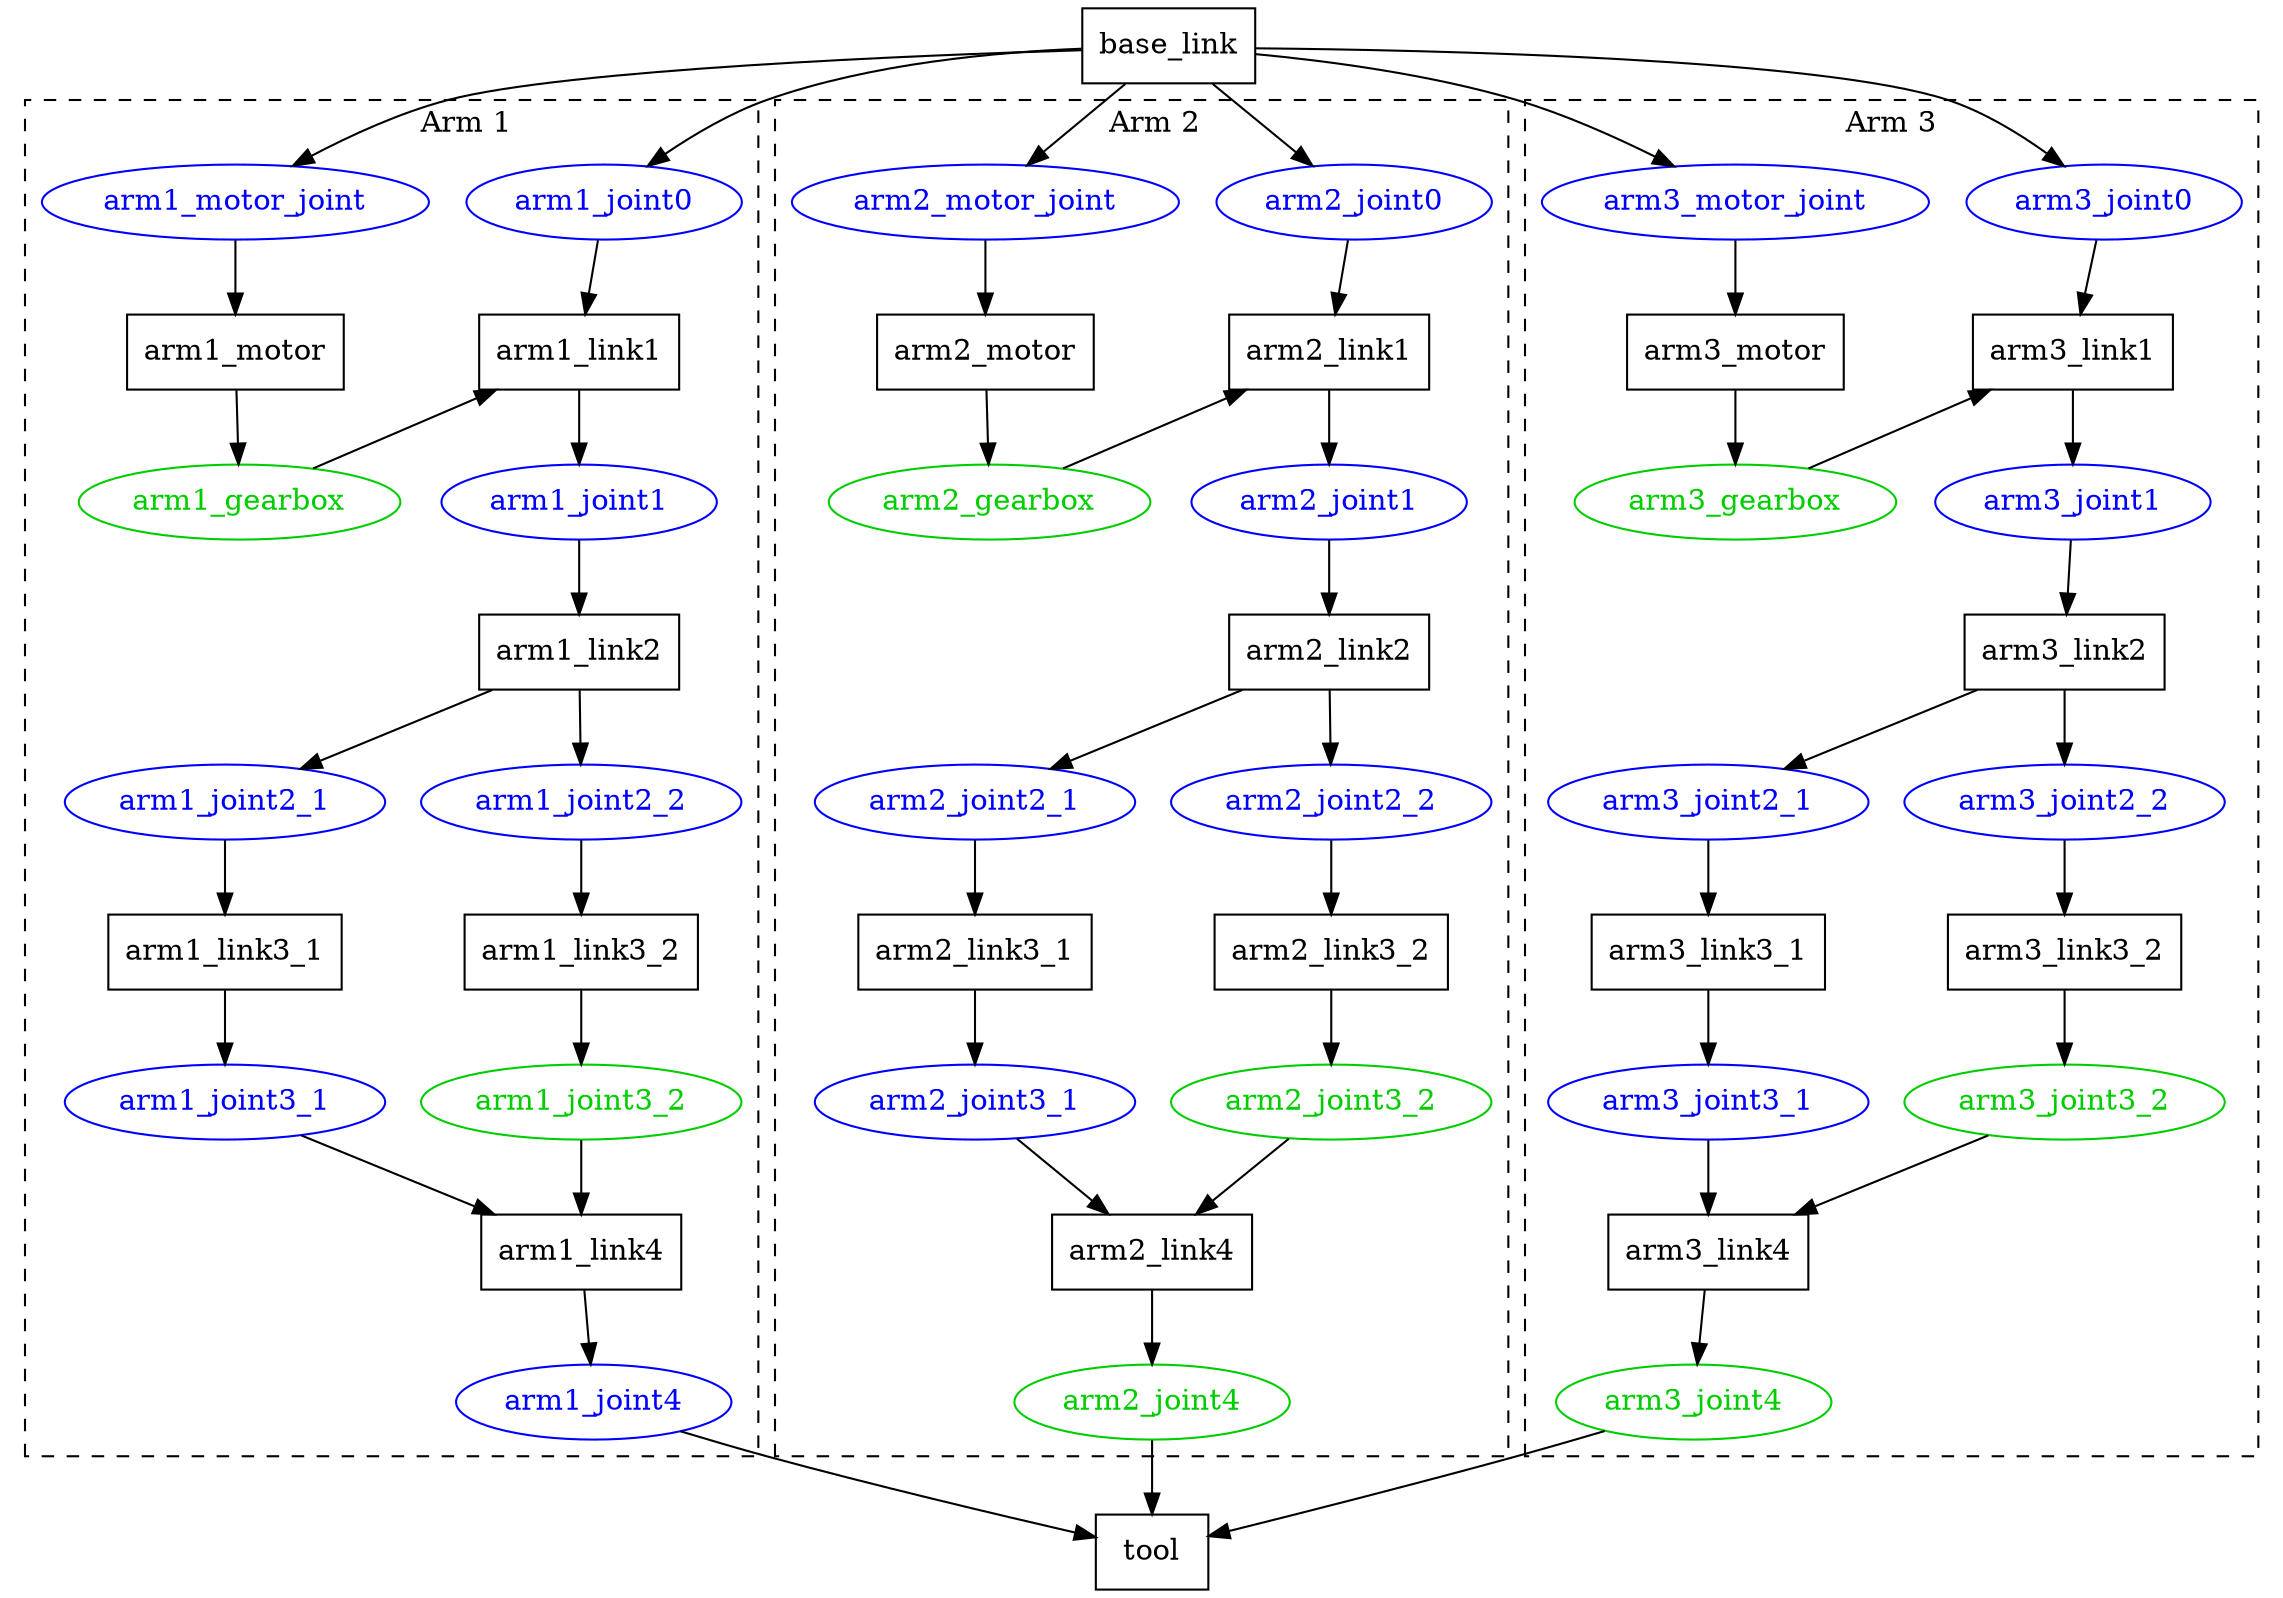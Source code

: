 digraph G {
compound=true;

node [shape=box];
"base_link" [label="base_link"];
"tool" [label="tool"];

subgraph cluster0 {
label = "                Arm 1";
style = dashed;

node [shape=box];
"arm1_link2" [label="arm1_link2"];
"arm1_link3_1" [label="arm1_link3_1"];
"arm1_link4" [label="arm1_link4"];
"arm1_link3_2" [label="arm1_link3_2"];
{rank = same;
"arm1_link1" [label="arm1_link1"];
"arm1_motor" [label="arm1_motor"];
}

node [shape=ellipse, color=blue, fontcolor=blue];
"arm1_joint0"
"arm1_joint0" -> "arm1_link1"
"arm1_link1" -> "arm1_joint1"
"arm1_joint1" -> "arm1_link2"
"arm1_link2" -> "arm1_joint2_1"
"arm1_joint2_1" -> "arm1_link3_1"
"arm1_link3_1" -> "arm1_joint3_1"
"arm1_joint3_1" -> "arm1_link4"
"arm1_link4" -> "arm1_joint4"
"arm1_joint4"
"arm1_link2" -> "arm1_joint2_2"
"arm1_joint2_2" -> "arm1_link3_2"
"arm1_motor_joint"
"arm1_motor_joint" -> "arm1_motor"

node [shape=ellipse, color=green3, fontcolor=green3];
"arm1_motor" -> "arm1_gearbox" 
"arm1_gearbox" -> "arm1_link1"
"arm1_link3_2" -> "arm1_joint3_2" 
"arm1_joint3_2" -> "arm1_link4"
}


subgraph cluster1 {
label = "   Arm 2";
style = dashed;

node [shape=box];
"arm2_link2" [label="arm2_link2"];
"arm2_link3_1" [label="arm2_link3_1"];
"arm2_link4" [label="arm2_link4"];
"arm2_link3_2" [label="arm2_link3_2"];
{rank = same;
"arm2_link1" [label="arm2_link1"];
"arm2_motor" [label="arm2_motor"];
}
node [shape=ellipse, color=blue, fontcolor=blue];
"arm2_joint0"
"arm2_joint0" -> "arm2_link1"
"arm2_link1" -> "arm2_joint1"
"arm2_joint1" -> "arm2_link2"
"arm2_link2" -> "arm2_joint2_1"
"arm2_joint2_1" -> "arm2_link3_1"
"arm2_link3_1" -> "arm2_joint3_1"
"arm2_joint3_1" -> "arm2_link4"
"arm2_link2" -> "arm2_joint2_2"
"arm2_joint2_2" -> "arm2_link3_2"
"arm2_motor_joint"
"arm2_motor_joint" -> "arm2_motor"

node [shape=ellipse, color=green3, fontcolor=green3];
"arm2_motor" -> "arm2_gearbox" 
"arm2_gearbox" -> "arm2_link1"
"arm2_link3_2" -> "arm2_joint3_2" 
"arm2_joint3_2" -> "arm2_link4"
"arm2_link4" -> "arm2_joint4" 
"arm2_joint4"

}

subgraph cluster2 {
label = "Arm 3";
style = dashed;

node [shape=box];
"arm3_link2" [label="arm3_link2"];
"arm3_link3_1" [label="arm3_link3_1"];
"arm3_link4" [label="arm3_link4"];
"arm3_link3_2" [label="arm3_link3_2"];
{rank = same;
"arm3_link1" [label="arm3_link1"];
"arm3_motor" [label="arm3_motor"];
}
node [shape=ellipse, color=blue, fontcolor=blue];
"arm3_joint0"
"arm3_joint0" -> "arm3_link1"
"arm3_link1" -> "arm3_joint1"
"arm3_joint1" -> "arm3_link2"
"arm3_link2" -> "arm3_joint2_1"
"arm3_joint2_1" -> "arm3_link3_1"
"arm3_link3_1" -> "arm3_joint3_1"
"arm3_joint3_1" -> "arm3_link4"
"arm3_link2" -> "arm3_joint2_2"
"arm3_joint2_2" -> "arm3_link3_2"
"arm3_motor_joint"
"arm3_motor_joint" -> "arm3_motor"

node [shape=ellipse, color=green3, fontcolor=green3];
"arm3_motor" -> "arm3_gearbox" 
"arm3_gearbox" -> "arm3_link1"
"arm3_link3_2" -> "arm3_joint3_2" 
"arm3_joint3_2" -> "arm3_link4"
"arm3_link4" -> "arm3_joint4" 
"arm3_joint4"

}



"base_link" -> "arm1_joint0"
"base_link" -> "arm1_motor_joint"
"base_link" -> "arm2_joint0"
"base_link" -> "arm2_motor_joint"
"base_link" -> "arm3_joint0"
"base_link" -> "arm3_motor_joint"
"arm3_joint4" -> "tool"
"arm2_joint4" -> "tool"
"arm1_joint4" -> "tool"
}

